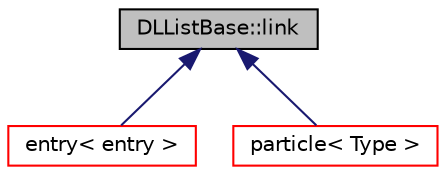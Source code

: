 digraph "DLListBase::link"
{
  bgcolor="transparent";
  edge [fontname="Helvetica",fontsize="10",labelfontname="Helvetica",labelfontsize="10"];
  node [fontname="Helvetica",fontsize="10",shape=record];
  Node1 [label="DLListBase::link",height=0.2,width=0.4,color="black", fillcolor="grey75", style="filled", fontcolor="black"];
  Node1 -> Node2 [dir="back",color="midnightblue",fontsize="10",style="solid",fontname="Helvetica"];
  Node2 [label="entry\< entry \>",height=0.2,width=0.4,color="red",URL="$a00669.html",tooltip="A keyword and a list of tokens is an &#39;entry&#39;. "];
  Node1 -> Node3 [dir="back",color="midnightblue",fontsize="10",style="solid",fontname="Helvetica"];
  Node3 [label="particle\< Type \>",height=0.2,width=0.4,color="red",URL="$a01817.html",tooltip="Base particle class. "];
}

